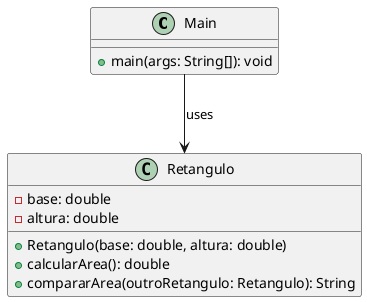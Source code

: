 @startuml
class Main {
    + main(args: String[]): void
}

class Retangulo {
    - base: double
    - altura: double
    + Retangulo(base: double, altura: double)
    + calcularArea(): double
    + compararArea(outroRetangulo: Retangulo): String
}

Main --> Retangulo : uses

@enduml
